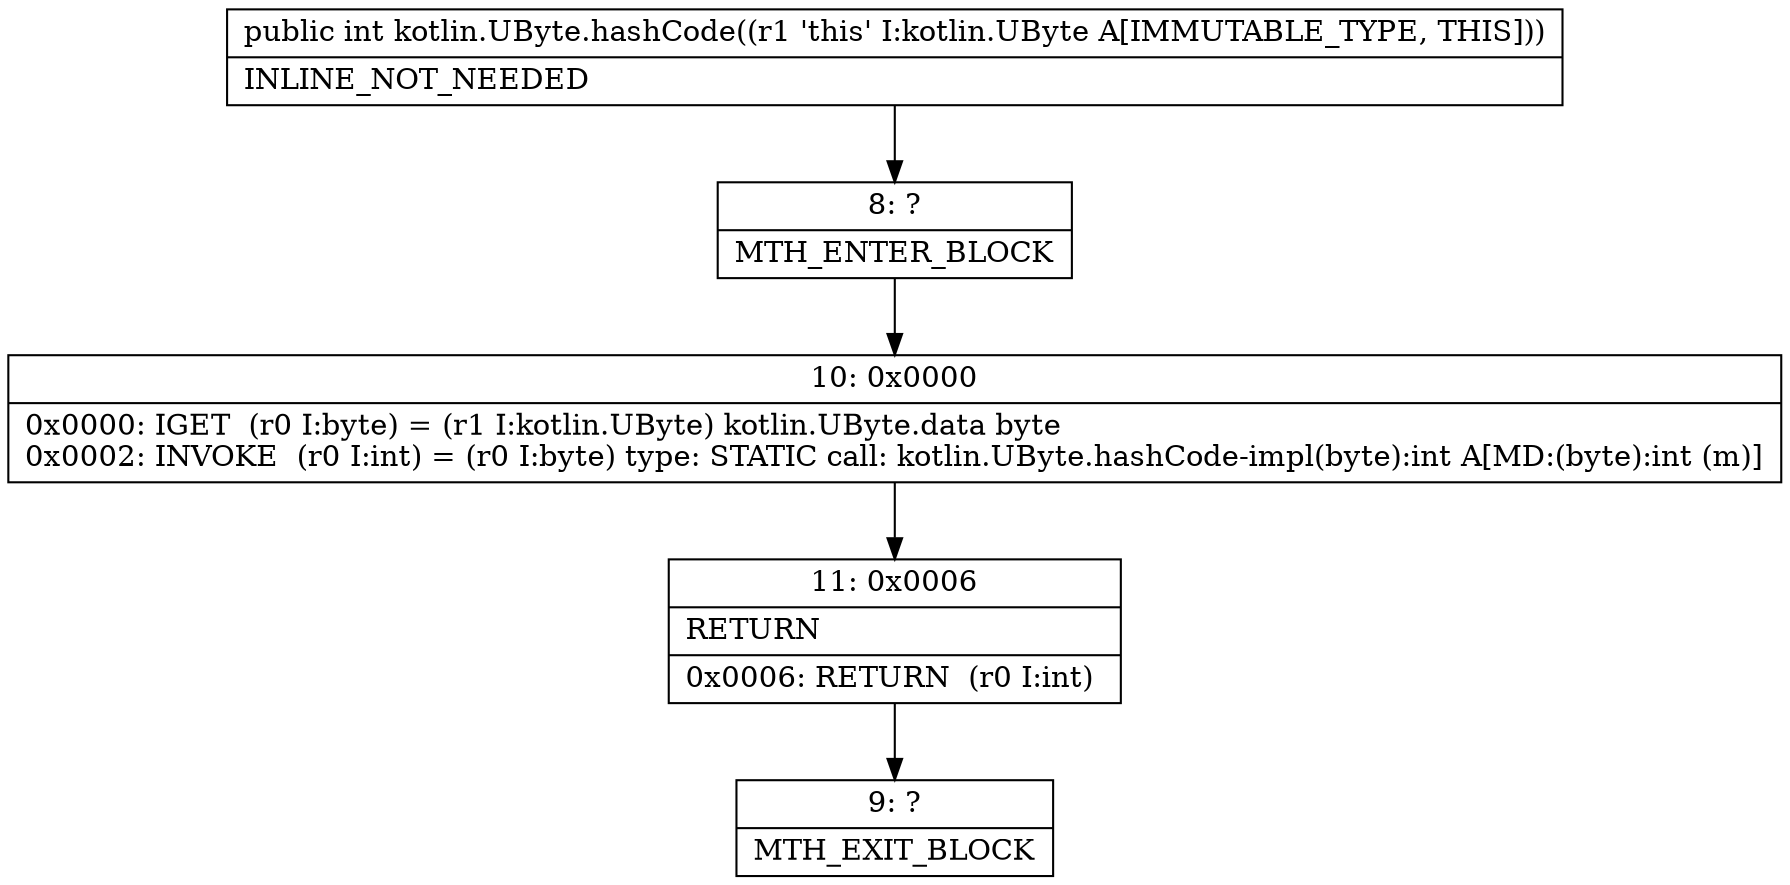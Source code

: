 digraph "CFG forkotlin.UByte.hashCode()I" {
Node_8 [shape=record,label="{8\:\ ?|MTH_ENTER_BLOCK\l}"];
Node_10 [shape=record,label="{10\:\ 0x0000|0x0000: IGET  (r0 I:byte) = (r1 I:kotlin.UByte) kotlin.UByte.data byte \l0x0002: INVOKE  (r0 I:int) = (r0 I:byte) type: STATIC call: kotlin.UByte.hashCode\-impl(byte):int A[MD:(byte):int (m)]\l}"];
Node_11 [shape=record,label="{11\:\ 0x0006|RETURN\l|0x0006: RETURN  (r0 I:int) \l}"];
Node_9 [shape=record,label="{9\:\ ?|MTH_EXIT_BLOCK\l}"];
MethodNode[shape=record,label="{public int kotlin.UByte.hashCode((r1 'this' I:kotlin.UByte A[IMMUTABLE_TYPE, THIS]))  | INLINE_NOT_NEEDED\l}"];
MethodNode -> Node_8;Node_8 -> Node_10;
Node_10 -> Node_11;
Node_11 -> Node_9;
}

